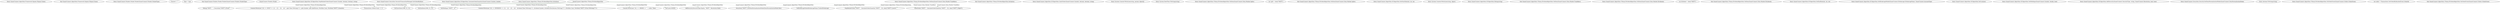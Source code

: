 digraph  {
n0 [cluster="QuantConnect.Algorithm.Framework.Signals.ISignal.Clone()", label="Entry QuantConnect.Algorithm.Framework.Signals.ISignal.Clone()", span="58-58"];
n1 [cluster="QuantConnect.Algorithm.Framework.Signals.ISignal.Clone()", label="Exit QuantConnect.Algorithm.Framework.Signals.ISignal.Clone()", span="58-58"];
m0_0 [cluster="QuantConnect.Packets.Packet.Packet(QuantConnect.Packets.PacketType)", file="Packet.cs", label="Entry QuantConnect.Packets.Packet.Packet(QuantConnect.Packets.PacketType)", span="42-42"];
m0_1 [cluster="QuantConnect.Packets.Packet.Packet(QuantConnect.Packets.PacketType)", file="Packet.cs", label="Channel = ''''", span="44-44"];
m0_2 [cluster="QuantConnect.Packets.Packet.Packet(QuantConnect.Packets.PacketType)", file="Packet.cs", label="Type = type", span="45-45"];
m0_3 [cluster="QuantConnect.Packets.Packet.Packet(QuantConnect.Packets.PacketType)", file="Packet.cs", label="Exit QuantConnect.Packets.Packet.Packet(QuantConnect.Packets.PacketType)", span="42-42"];
m0_4 [file="Packet.cs", label="QuantConnect.Packets.Packet", span=""];
m1_24 [cluster="QuantConnect.Algorithm.QCAlgorithm.StopMarketOrder(QuantConnect.Symbol, decimal, decimal, string)", file="Signal.cs", label="Entry QuantConnect.Algorithm.QCAlgorithm.StopMarketOrder(QuantConnect.Symbol, decimal, decimal, string)", span="410-410"];
m1_42 [cluster="QuantConnect.Securities.SecurityTransactionManager.GetOrderById(int)", file="Signal.cs", label="Entry QuantConnect.Securities.SecurityTransactionManager.GetOrderById(int)", span="272-272"];
m1_23 [cluster="QuantConnect.Algorithm.QCAlgorithm.CalculateOrderQuantity(QuantConnect.Symbol, double)", file="Signal.cs", label="Entry QuantConnect.Algorithm.QCAlgorithm.CalculateOrderQuantity(QuantConnect.Symbol, double)", span="915-915"];
m1_0 [cluster="QuantConnect.Algorithm.CSharp.DividendAlgorithm.Initialize()", file="Signal.cs", label="Entry QuantConnect.Algorithm.CSharp.DividendAlgorithm.Initialize()", span="30-30"];
m1_1 [cluster="QuantConnect.Algorithm.CSharp.DividendAlgorithm.Initialize()", file="Signal.cs", label="SetStartDate(1998, 01, 01)", span="32-32"];
m1_2 [cluster="QuantConnect.Algorithm.CSharp.DividendAlgorithm.Initialize()", file="Signal.cs", label="SetEndDate(2006, 01, 01)", span="33-33"];
m1_3 [cluster="QuantConnect.Algorithm.CSharp.DividendAlgorithm.Initialize()", file="Signal.cs", label="SetCash(100000)", span="34-34"];
m1_4 [cluster="QuantConnect.Algorithm.CSharp.DividendAlgorithm.Initialize()", file="Signal.cs", label="AddSecurity(SecurityType.Equity, ''MSFT'', Resolution.Daily)", span="36-36"];
m1_5 [cluster="QuantConnect.Algorithm.CSharp.DividendAlgorithm.Initialize()", file="Signal.cs", label="Securities[''MSFT''].SetDataNormalizationMode(DataNormalizationMode.Raw)", span="37-37"];
m1_6 [cluster="QuantConnect.Algorithm.CSharp.DividendAlgorithm.Initialize()", file="Signal.cs", label="SetBrokerageModel(BrokerageName.TradierBrokerage)", span="42-42"];
m1_7 [cluster="QuantConnect.Algorithm.CSharp.DividendAlgorithm.Initialize()", file="Signal.cs", label="Exit QuantConnect.Algorithm.CSharp.DividendAlgorithm.Initialize()", span="30-30"];
m1_25 [cluster="QuantConnect.Algorithm.QCAlgorithm.LimitOrder(QuantConnect.Symbol, decimal, decimal, string)", file="Signal.cs", label="Entry QuantConnect.Algorithm.QCAlgorithm.LimitOrder(QuantConnect.Symbol, decimal, decimal, string)", span="363-363"];
m1_32 [cluster="System.Console.WriteLine(string, params object[])", file="Signal.cs", label="Entry System.Console.WriteLine(string, params object[])", span="0-0"];
m1_30 [cluster="System.DateTime.ToString(string)", file="Signal.cs", label="Entry System.DateTime.ToString(string)", span="0-0"];
m1_33 [cluster="QuantConnect.Algorithm.CSharp.DividendAlgorithm.OnData(QuantConnect.Data.Market.Splits)", file="Signal.cs", label="Entry QuantConnect.Algorithm.CSharp.DividendAlgorithm.OnData(QuantConnect.Data.Market.Splits)", span="75-75"];
m1_34 [cluster="QuantConnect.Algorithm.CSharp.DividendAlgorithm.OnData(QuantConnect.Data.Market.Splits)", file="Signal.cs", label="Debug(''MSFT: '' + Securities[''MSFT''].Price)", span="77-77"];
m1_35 [cluster="QuantConnect.Algorithm.CSharp.DividendAlgorithm.OnData(QuantConnect.Data.Market.Splits)", file="Signal.cs", label="var split = data[''MSFT'']", span="78-78"];
m1_36 [cluster="QuantConnect.Algorithm.CSharp.DividendAlgorithm.OnData(QuantConnect.Data.Market.Splits)", file="Signal.cs", label="Console.WriteLine(''{0} >> SPLIT >> {1} - {2} - {3} - {4}'', split.Time.ToString(''o''), split.Symbol, split.SplitFactor, Portfolio.Cash, Portfolio[''MSFT''].Quantity)", span="79-79"];
m1_37 [cluster="QuantConnect.Algorithm.CSharp.DividendAlgorithm.OnData(QuantConnect.Data.Market.Splits)", file="Signal.cs", label="Exit QuantConnect.Algorithm.CSharp.DividendAlgorithm.OnData(QuantConnect.Data.Market.Splits)", span="75-75"];
m1_8 [cluster="QuantConnect.Algorithm.QCAlgorithm.SetStartDate(int, int, int)", file="Signal.cs", label="Entry QuantConnect.Algorithm.QCAlgorithm.SetStartDate(int, int, int)", span="1070-1070"];
m1_43 [cluster="System.Console.WriteLine(string, object)", file="Signal.cs", label="Entry System.Console.WriteLine(string, object)", span="0-0"];
m1_22 [cluster="QuantConnect.Algorithm.QCAlgorithm.Debug(string)", file="Signal.cs", label="Entry QuantConnect.Algorithm.QCAlgorithm.Debug(string)", span="1623-1623"];
m1_14 [cluster="QuantConnect.Algorithm.CSharp.DividendAlgorithm.OnData(QuantConnect.Data.Market.TradeBars)", file="Signal.cs", label="Entry QuantConnect.Algorithm.CSharp.DividendAlgorithm.OnData(QuantConnect.Data.Market.TradeBars)", span="49-49"];
m1_15 [cluster="QuantConnect.Algorithm.CSharp.DividendAlgorithm.OnData(QuantConnect.Data.Market.TradeBars)", file="Signal.cs", label="Transactions.OrdersCount == 0", span="51-51"];
m1_18 [cluster="QuantConnect.Algorithm.CSharp.DividendAlgorithm.OnData(QuantConnect.Data.Market.TradeBars)", file="Signal.cs", label="StopMarketOrder(''MSFT'', -CalculateOrderQuantity(''MSFT'', .25), data[''MSFT''].Low/2)", span="56-56"];
m1_19 [cluster="QuantConnect.Algorithm.CSharp.DividendAlgorithm.OnData(QuantConnect.Data.Market.TradeBars)", file="Signal.cs", label="LimitOrder(''MSFT'', -CalculateOrderQuantity(''MSFT'', .25), data[''MSFT''].High*2)", span="57-57"];
m1_16 [cluster="QuantConnect.Algorithm.CSharp.DividendAlgorithm.OnData(QuantConnect.Data.Market.TradeBars)", file="Signal.cs", label="SetHoldings(''MSFT'', .5)", span="53-53"];
m1_20 [cluster="QuantConnect.Algorithm.CSharp.DividendAlgorithm.OnData(QuantConnect.Data.Market.TradeBars)", file="Signal.cs", label="Exit QuantConnect.Algorithm.CSharp.DividendAlgorithm.OnData(QuantConnect.Data.Market.TradeBars)", span="49-49"];
m1_26 [cluster="QuantConnect.Algorithm.CSharp.DividendAlgorithm.OnData(QuantConnect.Data.Market.Dividends)", file="Signal.cs", label="Entry QuantConnect.Algorithm.CSharp.DividendAlgorithm.OnData(QuantConnect.Data.Market.Dividends)", span="65-65"];
m1_27 [cluster="QuantConnect.Algorithm.CSharp.DividendAlgorithm.OnData(QuantConnect.Data.Market.Dividends)", file="Signal.cs", label="var dividend = data[''MSFT'']", span="67-67"];
m1_28 [cluster="QuantConnect.Algorithm.CSharp.DividendAlgorithm.OnData(QuantConnect.Data.Market.Dividends)", file="Signal.cs", label="Console.WriteLine(''{0} >> DIVIDEND >> {1} - {2} - {3} - {4}'', dividend.Time.ToString(''o''), dividend.Symbol, dividend.Distribution.ToString(''C''), Portfolio.Cash, Portfolio[''MSFT''].Price.ToString(''C''))", span="68-68"];
m1_29 [cluster="QuantConnect.Algorithm.CSharp.DividendAlgorithm.OnData(QuantConnect.Data.Market.Dividends)", file="Signal.cs", label="Exit QuantConnect.Algorithm.CSharp.DividendAlgorithm.OnData(QuantConnect.Data.Market.Dividends)", span="65-65"];
m1_9 [cluster="QuantConnect.Algorithm.QCAlgorithm.SetEndDate(int, int, int)", file="Signal.cs", label="Entry QuantConnect.Algorithm.QCAlgorithm.SetEndDate(int, int, int)", span="1095-1095"];
m1_13 [cluster="QuantConnect.Algorithm.QCAlgorithm.SetBrokerageModel(QuantConnect.Brokerages.BrokerageName, QuantConnect.AccountType)", file="Signal.cs", label="Entry QuantConnect.Algorithm.QCAlgorithm.SetBrokerageModel(QuantConnect.Brokerages.BrokerageName, QuantConnect.AccountType)", span="884-884"];
m1_10 [cluster="QuantConnect.Algorithm.QCAlgorithm.SetCash(int)", file="Signal.cs", label="Entry QuantConnect.Algorithm.QCAlgorithm.SetCash(int)", span="1019-1019"];
m1_21 [cluster="QuantConnect.Algorithm.QCAlgorithm.SetHoldings(QuantConnect.Symbol, double, bool)", file="Signal.cs", label="Entry QuantConnect.Algorithm.QCAlgorithm.SetHoldings(QuantConnect.Symbol, double, bool)", span="835-835"];
m1_11 [cluster="QuantConnect.Algorithm.QCAlgorithm.AddSecurity(QuantConnect.SecurityType, string, QuantConnect.Resolution, bool, bool)", file="Signal.cs", label="Entry QuantConnect.Algorithm.QCAlgorithm.AddSecurity(QuantConnect.SecurityType, string, QuantConnect.Resolution, bool, bool)", span="1262-1262"];
m1_12 [cluster="QuantConnect.Securities.Security.SetDataNormalizationMode(QuantConnect.DataNormalizationMode)", file="Signal.cs", label="Entry QuantConnect.Securities.Security.SetDataNormalizationMode(QuantConnect.DataNormalizationMode)", span="664-664"];
m1_31 [cluster="decimal.ToString(string)", file="Signal.cs", label="Entry decimal.ToString(string)", span="0-0"];
m1_38 [cluster="QuantConnect.Algorithm.CSharp.DividendAlgorithm.OnOrderEvent(QuantConnect.Orders.OrderEvent)", file="Signal.cs", label="Entry QuantConnect.Algorithm.CSharp.DividendAlgorithm.OnOrderEvent(QuantConnect.Orders.OrderEvent)", span="82-82"];
m1_39 [cluster="QuantConnect.Algorithm.CSharp.DividendAlgorithm.OnOrderEvent(QuantConnect.Orders.OrderEvent)", file="Signal.cs", label="var order = Transactions.GetOrderById(orderEvent.OrderId)", span="85-85"];
m1_40 [cluster="QuantConnect.Algorithm.CSharp.DividendAlgorithm.OnOrderEvent(QuantConnect.Orders.OrderEvent)", file="Signal.cs", label="Console.WriteLine(''{0} >> ORDER >> '' + order, Time)", span="86-86"];
m1_41 [cluster="QuantConnect.Algorithm.CSharp.DividendAlgorithm.OnOrderEvent(QuantConnect.Orders.OrderEvent)", file="Signal.cs", label="Exit QuantConnect.Algorithm.CSharp.DividendAlgorithm.OnOrderEvent(QuantConnect.Orders.OrderEvent)", span="82-82"];
m1_44 [file="Signal.cs", label="QuantConnect.Algorithm.CSharp.DividendAlgorithm", span=""];
m1_14 -> m1_18  [color=darkseagreen4, key=1, label="QuantConnect.Data.Market.TradeBars", style=dashed];
m1_14 -> m1_19  [color=darkseagreen4, key=1, label="QuantConnect.Data.Market.TradeBars", style=dashed];
m1_44 -> m1_1  [color=darkseagreen4, key=1, label="QuantConnect.Algorithm.CSharp.DividendAlgorithm", style=dashed];
m1_44 -> m1_2  [color=darkseagreen4, key=1, label="QuantConnect.Algorithm.CSharp.DividendAlgorithm", style=dashed];
m1_44 -> m1_3  [color=darkseagreen4, key=1, label="QuantConnect.Algorithm.CSharp.DividendAlgorithm", style=dashed];
m1_44 -> m1_4  [color=darkseagreen4, key=1, label="QuantConnect.Algorithm.CSharp.DividendAlgorithm", style=dashed];
m1_44 -> m1_5  [color=darkseagreen4, key=1, label="QuantConnect.Algorithm.CSharp.DividendAlgorithm", style=dashed];
m1_44 -> m1_6  [color=darkseagreen4, key=1, label="QuantConnect.Algorithm.CSharp.DividendAlgorithm", style=dashed];
m1_44 -> m1_15  [color=darkseagreen4, key=1, label="QuantConnect.Algorithm.CSharp.DividendAlgorithm", style=dashed];
m1_44 -> m1_16  [color=darkseagreen4, key=1, label="QuantConnect.Algorithm.CSharp.DividendAlgorithm", style=dashed];
m1_44 -> m1_18  [color=darkseagreen4, key=1, label="QuantConnect.Algorithm.CSharp.DividendAlgorithm", style=dashed];
m1_44 -> m1_19  [color=darkseagreen4, key=1, label="QuantConnect.Algorithm.CSharp.DividendAlgorithm", style=dashed];
m1_44 -> m1_28  [color=darkseagreen4, key=1, label="QuantConnect.Algorithm.CSharp.DividendAlgorithm", style=dashed];
m1_44 -> m1_34  [color=darkseagreen4, key=1, label="QuantConnect.Algorithm.CSharp.DividendAlgorithm", style=dashed];
m1_44 -> m1_36  [color=darkseagreen4, key=1, label="QuantConnect.Algorithm.CSharp.DividendAlgorithm", style=dashed];
m1_44 -> m1_40  [color=darkseagreen4, key=1, label="QuantConnect.Algorithm.CSharp.DividendAlgorithm", style=dashed];
}
